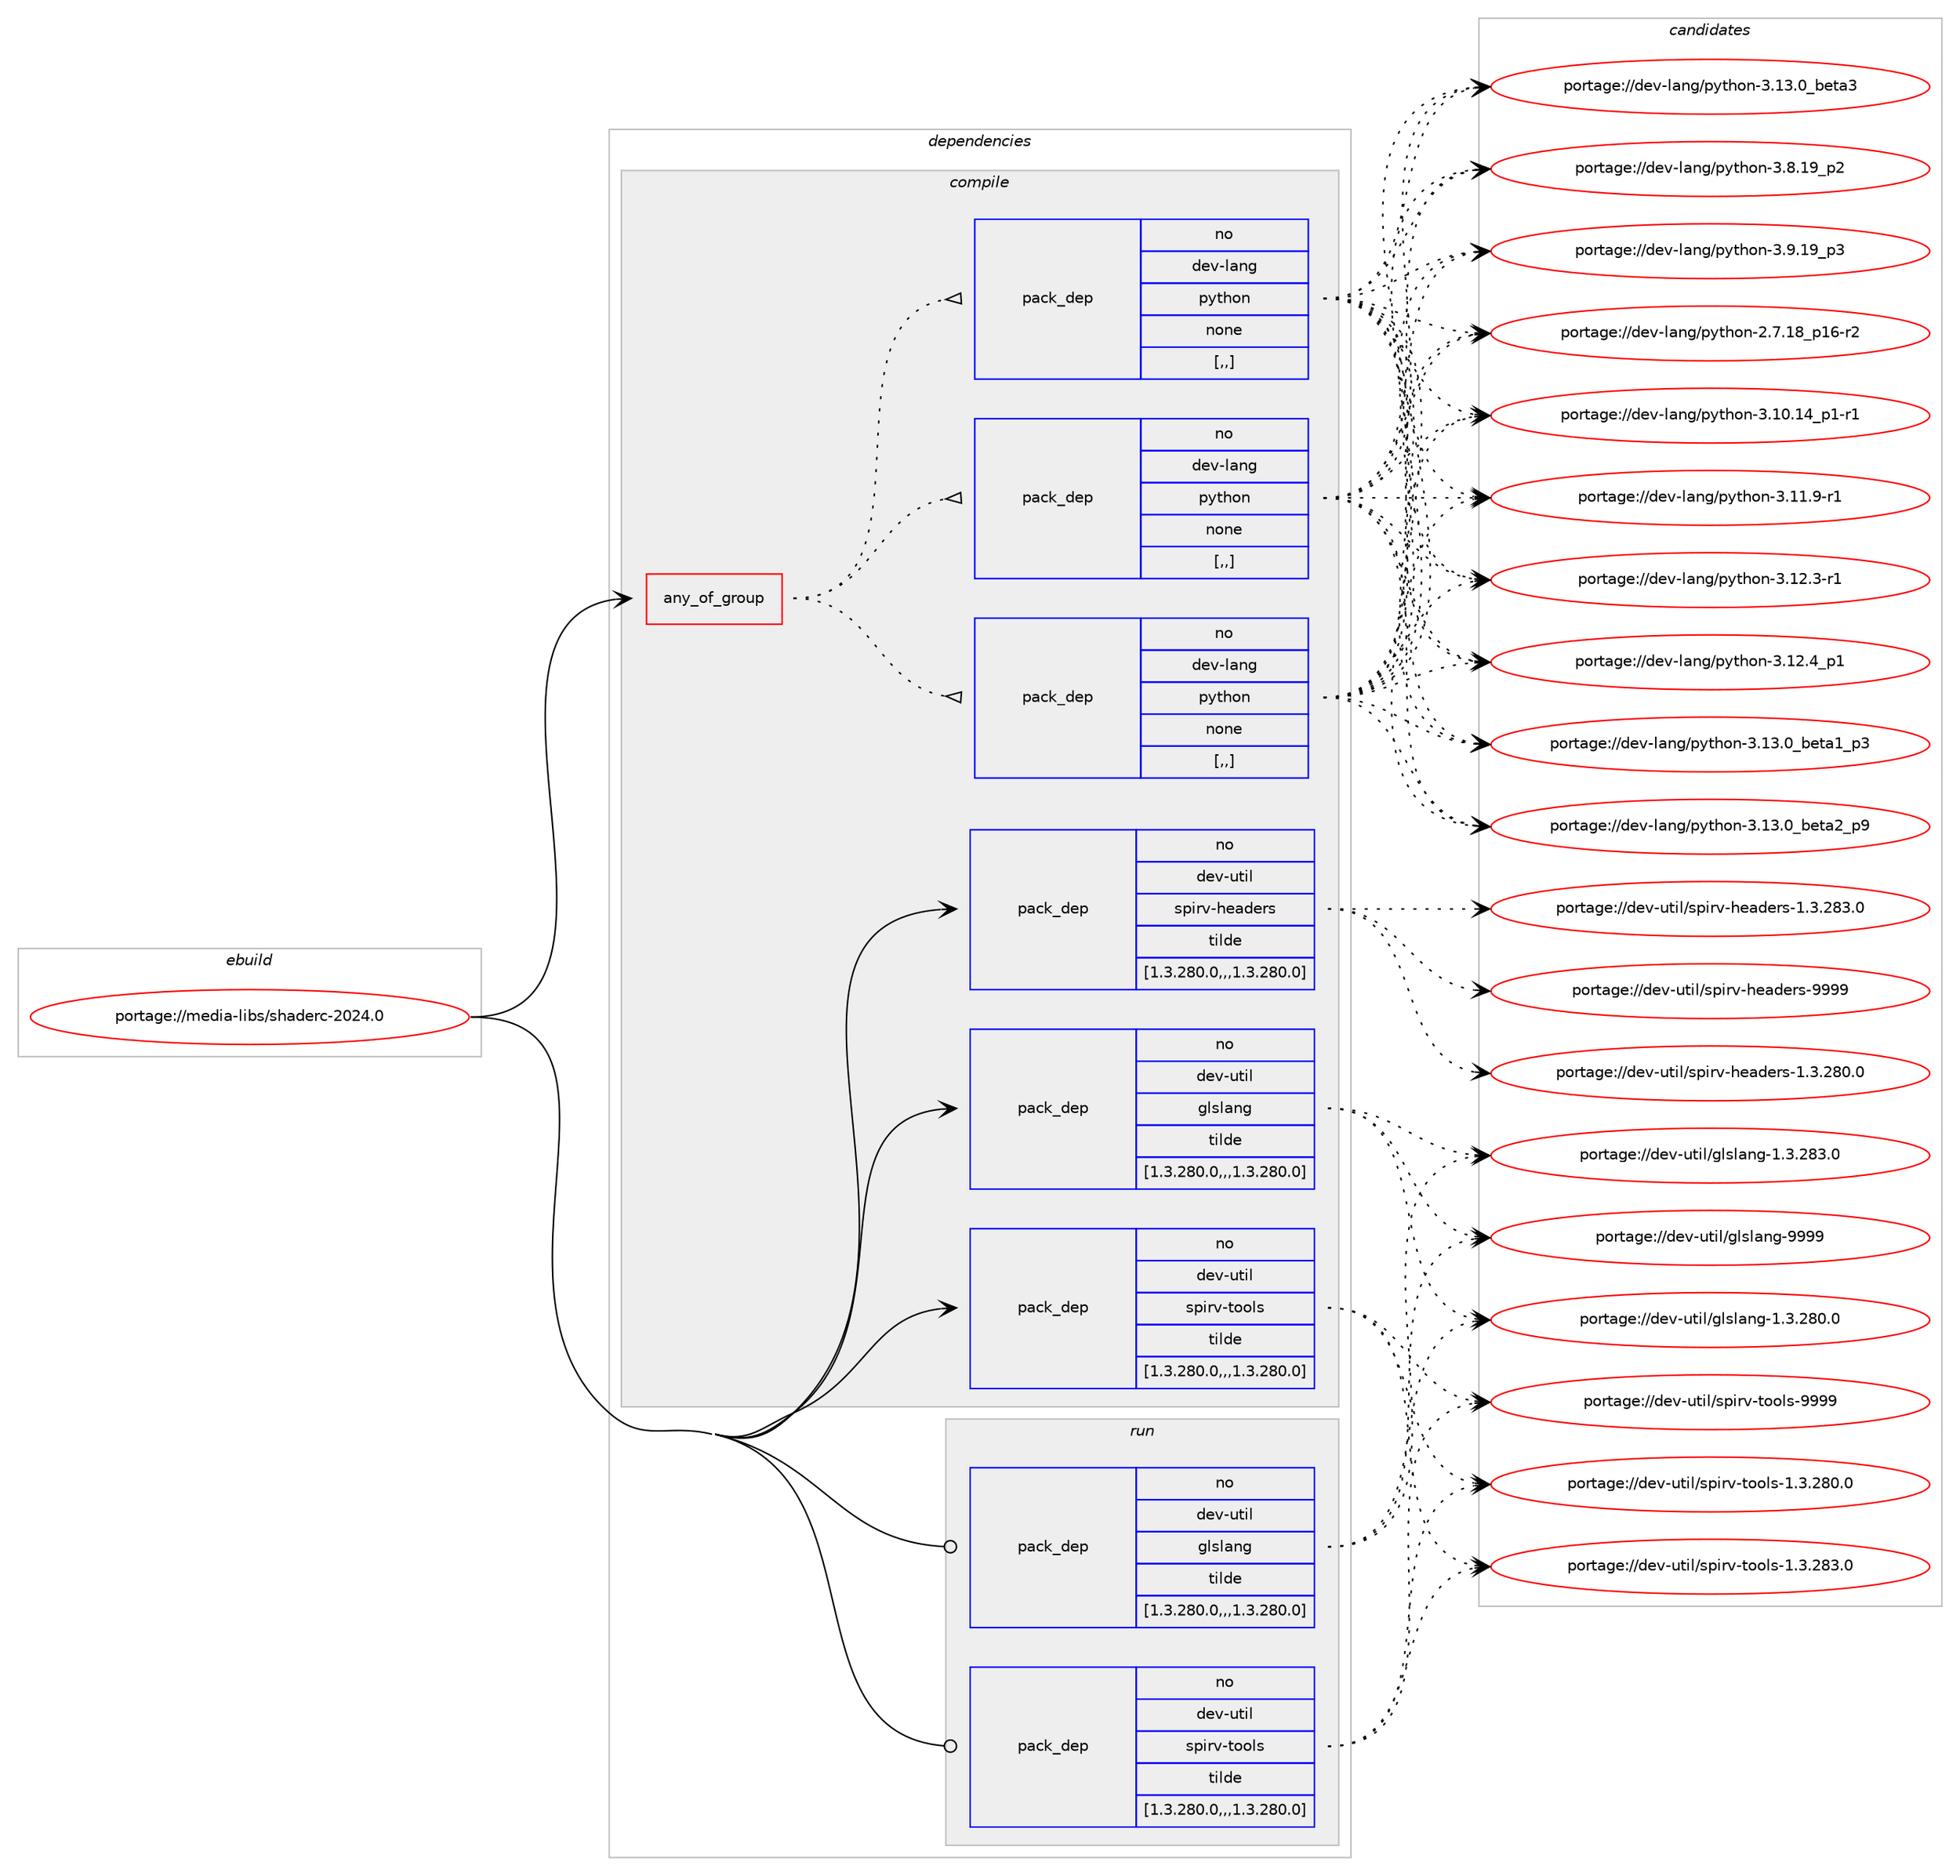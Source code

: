 digraph prolog {

# *************
# Graph options
# *************

newrank=true;
concentrate=true;
compound=true;
graph [rankdir=LR,fontname=Helvetica,fontsize=10,ranksep=1.5];#, ranksep=2.5, nodesep=0.2];
edge  [arrowhead=vee];
node  [fontname=Helvetica,fontsize=10];

# **********
# The ebuild
# **********

subgraph cluster_leftcol {
color=gray;
rank=same;
label=<<i>ebuild</i>>;
id [label="portage://media-libs/shaderc-2024.0", color=red, width=4, href="../media-libs/shaderc-2024.0.svg"];
}

# ****************
# The dependencies
# ****************

subgraph cluster_midcol {
color=gray;
label=<<i>dependencies</i>>;
subgraph cluster_compile {
fillcolor="#eeeeee";
style=filled;
label=<<i>compile</i>>;
subgraph any2171 {
dependency298871 [label=<<TABLE BORDER="0" CELLBORDER="1" CELLSPACING="0" CELLPADDING="4"><TR><TD CELLPADDING="10">any_of_group</TD></TR></TABLE>>, shape=none, color=red];subgraph pack220617 {
dependency298872 [label=<<TABLE BORDER="0" CELLBORDER="1" CELLSPACING="0" CELLPADDING="4" WIDTH="220"><TR><TD ROWSPAN="6" CELLPADDING="30">pack_dep</TD></TR><TR><TD WIDTH="110">no</TD></TR><TR><TD>dev-lang</TD></TR><TR><TD>python</TD></TR><TR><TD>none</TD></TR><TR><TD>[,,]</TD></TR></TABLE>>, shape=none, color=blue];
}
dependency298871:e -> dependency298872:w [weight=20,style="dotted",arrowhead="oinv"];
subgraph pack220618 {
dependency298873 [label=<<TABLE BORDER="0" CELLBORDER="1" CELLSPACING="0" CELLPADDING="4" WIDTH="220"><TR><TD ROWSPAN="6" CELLPADDING="30">pack_dep</TD></TR><TR><TD WIDTH="110">no</TD></TR><TR><TD>dev-lang</TD></TR><TR><TD>python</TD></TR><TR><TD>none</TD></TR><TR><TD>[,,]</TD></TR></TABLE>>, shape=none, color=blue];
}
dependency298871:e -> dependency298873:w [weight=20,style="dotted",arrowhead="oinv"];
subgraph pack220619 {
dependency298874 [label=<<TABLE BORDER="0" CELLBORDER="1" CELLSPACING="0" CELLPADDING="4" WIDTH="220"><TR><TD ROWSPAN="6" CELLPADDING="30">pack_dep</TD></TR><TR><TD WIDTH="110">no</TD></TR><TR><TD>dev-lang</TD></TR><TR><TD>python</TD></TR><TR><TD>none</TD></TR><TR><TD>[,,]</TD></TR></TABLE>>, shape=none, color=blue];
}
dependency298871:e -> dependency298874:w [weight=20,style="dotted",arrowhead="oinv"];
}
id:e -> dependency298871:w [weight=20,style="solid",arrowhead="vee"];
subgraph pack220620 {
dependency298875 [label=<<TABLE BORDER="0" CELLBORDER="1" CELLSPACING="0" CELLPADDING="4" WIDTH="220"><TR><TD ROWSPAN="6" CELLPADDING="30">pack_dep</TD></TR><TR><TD WIDTH="110">no</TD></TR><TR><TD>dev-util</TD></TR><TR><TD>glslang</TD></TR><TR><TD>tilde</TD></TR><TR><TD>[1.3.280.0,,,1.3.280.0]</TD></TR></TABLE>>, shape=none, color=blue];
}
id:e -> dependency298875:w [weight=20,style="solid",arrowhead="vee"];
subgraph pack220621 {
dependency298876 [label=<<TABLE BORDER="0" CELLBORDER="1" CELLSPACING="0" CELLPADDING="4" WIDTH="220"><TR><TD ROWSPAN="6" CELLPADDING="30">pack_dep</TD></TR><TR><TD WIDTH="110">no</TD></TR><TR><TD>dev-util</TD></TR><TR><TD>spirv-headers</TD></TR><TR><TD>tilde</TD></TR><TR><TD>[1.3.280.0,,,1.3.280.0]</TD></TR></TABLE>>, shape=none, color=blue];
}
id:e -> dependency298876:w [weight=20,style="solid",arrowhead="vee"];
subgraph pack220622 {
dependency298877 [label=<<TABLE BORDER="0" CELLBORDER="1" CELLSPACING="0" CELLPADDING="4" WIDTH="220"><TR><TD ROWSPAN="6" CELLPADDING="30">pack_dep</TD></TR><TR><TD WIDTH="110">no</TD></TR><TR><TD>dev-util</TD></TR><TR><TD>spirv-tools</TD></TR><TR><TD>tilde</TD></TR><TR><TD>[1.3.280.0,,,1.3.280.0]</TD></TR></TABLE>>, shape=none, color=blue];
}
id:e -> dependency298877:w [weight=20,style="solid",arrowhead="vee"];
}
subgraph cluster_compileandrun {
fillcolor="#eeeeee";
style=filled;
label=<<i>compile and run</i>>;
}
subgraph cluster_run {
fillcolor="#eeeeee";
style=filled;
label=<<i>run</i>>;
subgraph pack220623 {
dependency298878 [label=<<TABLE BORDER="0" CELLBORDER="1" CELLSPACING="0" CELLPADDING="4" WIDTH="220"><TR><TD ROWSPAN="6" CELLPADDING="30">pack_dep</TD></TR><TR><TD WIDTH="110">no</TD></TR><TR><TD>dev-util</TD></TR><TR><TD>glslang</TD></TR><TR><TD>tilde</TD></TR><TR><TD>[1.3.280.0,,,1.3.280.0]</TD></TR></TABLE>>, shape=none, color=blue];
}
id:e -> dependency298878:w [weight=20,style="solid",arrowhead="odot"];
subgraph pack220624 {
dependency298879 [label=<<TABLE BORDER="0" CELLBORDER="1" CELLSPACING="0" CELLPADDING="4" WIDTH="220"><TR><TD ROWSPAN="6" CELLPADDING="30">pack_dep</TD></TR><TR><TD WIDTH="110">no</TD></TR><TR><TD>dev-util</TD></TR><TR><TD>spirv-tools</TD></TR><TR><TD>tilde</TD></TR><TR><TD>[1.3.280.0,,,1.3.280.0]</TD></TR></TABLE>>, shape=none, color=blue];
}
id:e -> dependency298879:w [weight=20,style="solid",arrowhead="odot"];
}
}

# **************
# The candidates
# **************

subgraph cluster_choices {
rank=same;
color=gray;
label=<<i>candidates</i>>;

subgraph choice220617 {
color=black;
nodesep=1;
choice100101118451089711010347112121116104111110455046554649569511249544511450 [label="portage://dev-lang/python-2.7.18_p16-r2", color=red, width=4,href="../dev-lang/python-2.7.18_p16-r2.svg"];
choice100101118451089711010347112121116104111110455146494846495295112494511449 [label="portage://dev-lang/python-3.10.14_p1-r1", color=red, width=4,href="../dev-lang/python-3.10.14_p1-r1.svg"];
choice100101118451089711010347112121116104111110455146494946574511449 [label="portage://dev-lang/python-3.11.9-r1", color=red, width=4,href="../dev-lang/python-3.11.9-r1.svg"];
choice100101118451089711010347112121116104111110455146495046514511449 [label="portage://dev-lang/python-3.12.3-r1", color=red, width=4,href="../dev-lang/python-3.12.3-r1.svg"];
choice100101118451089711010347112121116104111110455146495046529511249 [label="portage://dev-lang/python-3.12.4_p1", color=red, width=4,href="../dev-lang/python-3.12.4_p1.svg"];
choice10010111845108971101034711212111610411111045514649514648959810111697499511251 [label="portage://dev-lang/python-3.13.0_beta1_p3", color=red, width=4,href="../dev-lang/python-3.13.0_beta1_p3.svg"];
choice10010111845108971101034711212111610411111045514649514648959810111697509511257 [label="portage://dev-lang/python-3.13.0_beta2_p9", color=red, width=4,href="../dev-lang/python-3.13.0_beta2_p9.svg"];
choice1001011184510897110103471121211161041111104551464951464895981011169751 [label="portage://dev-lang/python-3.13.0_beta3", color=red, width=4,href="../dev-lang/python-3.13.0_beta3.svg"];
choice100101118451089711010347112121116104111110455146564649579511250 [label="portage://dev-lang/python-3.8.19_p2", color=red, width=4,href="../dev-lang/python-3.8.19_p2.svg"];
choice100101118451089711010347112121116104111110455146574649579511251 [label="portage://dev-lang/python-3.9.19_p3", color=red, width=4,href="../dev-lang/python-3.9.19_p3.svg"];
dependency298872:e -> choice100101118451089711010347112121116104111110455046554649569511249544511450:w [style=dotted,weight="100"];
dependency298872:e -> choice100101118451089711010347112121116104111110455146494846495295112494511449:w [style=dotted,weight="100"];
dependency298872:e -> choice100101118451089711010347112121116104111110455146494946574511449:w [style=dotted,weight="100"];
dependency298872:e -> choice100101118451089711010347112121116104111110455146495046514511449:w [style=dotted,weight="100"];
dependency298872:e -> choice100101118451089711010347112121116104111110455146495046529511249:w [style=dotted,weight="100"];
dependency298872:e -> choice10010111845108971101034711212111610411111045514649514648959810111697499511251:w [style=dotted,weight="100"];
dependency298872:e -> choice10010111845108971101034711212111610411111045514649514648959810111697509511257:w [style=dotted,weight="100"];
dependency298872:e -> choice1001011184510897110103471121211161041111104551464951464895981011169751:w [style=dotted,weight="100"];
dependency298872:e -> choice100101118451089711010347112121116104111110455146564649579511250:w [style=dotted,weight="100"];
dependency298872:e -> choice100101118451089711010347112121116104111110455146574649579511251:w [style=dotted,weight="100"];
}
subgraph choice220618 {
color=black;
nodesep=1;
choice100101118451089711010347112121116104111110455046554649569511249544511450 [label="portage://dev-lang/python-2.7.18_p16-r2", color=red, width=4,href="../dev-lang/python-2.7.18_p16-r2.svg"];
choice100101118451089711010347112121116104111110455146494846495295112494511449 [label="portage://dev-lang/python-3.10.14_p1-r1", color=red, width=4,href="../dev-lang/python-3.10.14_p1-r1.svg"];
choice100101118451089711010347112121116104111110455146494946574511449 [label="portage://dev-lang/python-3.11.9-r1", color=red, width=4,href="../dev-lang/python-3.11.9-r1.svg"];
choice100101118451089711010347112121116104111110455146495046514511449 [label="portage://dev-lang/python-3.12.3-r1", color=red, width=4,href="../dev-lang/python-3.12.3-r1.svg"];
choice100101118451089711010347112121116104111110455146495046529511249 [label="portage://dev-lang/python-3.12.4_p1", color=red, width=4,href="../dev-lang/python-3.12.4_p1.svg"];
choice10010111845108971101034711212111610411111045514649514648959810111697499511251 [label="portage://dev-lang/python-3.13.0_beta1_p3", color=red, width=4,href="../dev-lang/python-3.13.0_beta1_p3.svg"];
choice10010111845108971101034711212111610411111045514649514648959810111697509511257 [label="portage://dev-lang/python-3.13.0_beta2_p9", color=red, width=4,href="../dev-lang/python-3.13.0_beta2_p9.svg"];
choice1001011184510897110103471121211161041111104551464951464895981011169751 [label="portage://dev-lang/python-3.13.0_beta3", color=red, width=4,href="../dev-lang/python-3.13.0_beta3.svg"];
choice100101118451089711010347112121116104111110455146564649579511250 [label="portage://dev-lang/python-3.8.19_p2", color=red, width=4,href="../dev-lang/python-3.8.19_p2.svg"];
choice100101118451089711010347112121116104111110455146574649579511251 [label="portage://dev-lang/python-3.9.19_p3", color=red, width=4,href="../dev-lang/python-3.9.19_p3.svg"];
dependency298873:e -> choice100101118451089711010347112121116104111110455046554649569511249544511450:w [style=dotted,weight="100"];
dependency298873:e -> choice100101118451089711010347112121116104111110455146494846495295112494511449:w [style=dotted,weight="100"];
dependency298873:e -> choice100101118451089711010347112121116104111110455146494946574511449:w [style=dotted,weight="100"];
dependency298873:e -> choice100101118451089711010347112121116104111110455146495046514511449:w [style=dotted,weight="100"];
dependency298873:e -> choice100101118451089711010347112121116104111110455146495046529511249:w [style=dotted,weight="100"];
dependency298873:e -> choice10010111845108971101034711212111610411111045514649514648959810111697499511251:w [style=dotted,weight="100"];
dependency298873:e -> choice10010111845108971101034711212111610411111045514649514648959810111697509511257:w [style=dotted,weight="100"];
dependency298873:e -> choice1001011184510897110103471121211161041111104551464951464895981011169751:w [style=dotted,weight="100"];
dependency298873:e -> choice100101118451089711010347112121116104111110455146564649579511250:w [style=dotted,weight="100"];
dependency298873:e -> choice100101118451089711010347112121116104111110455146574649579511251:w [style=dotted,weight="100"];
}
subgraph choice220619 {
color=black;
nodesep=1;
choice100101118451089711010347112121116104111110455046554649569511249544511450 [label="portage://dev-lang/python-2.7.18_p16-r2", color=red, width=4,href="../dev-lang/python-2.7.18_p16-r2.svg"];
choice100101118451089711010347112121116104111110455146494846495295112494511449 [label="portage://dev-lang/python-3.10.14_p1-r1", color=red, width=4,href="../dev-lang/python-3.10.14_p1-r1.svg"];
choice100101118451089711010347112121116104111110455146494946574511449 [label="portage://dev-lang/python-3.11.9-r1", color=red, width=4,href="../dev-lang/python-3.11.9-r1.svg"];
choice100101118451089711010347112121116104111110455146495046514511449 [label="portage://dev-lang/python-3.12.3-r1", color=red, width=4,href="../dev-lang/python-3.12.3-r1.svg"];
choice100101118451089711010347112121116104111110455146495046529511249 [label="portage://dev-lang/python-3.12.4_p1", color=red, width=4,href="../dev-lang/python-3.12.4_p1.svg"];
choice10010111845108971101034711212111610411111045514649514648959810111697499511251 [label="portage://dev-lang/python-3.13.0_beta1_p3", color=red, width=4,href="../dev-lang/python-3.13.0_beta1_p3.svg"];
choice10010111845108971101034711212111610411111045514649514648959810111697509511257 [label="portage://dev-lang/python-3.13.0_beta2_p9", color=red, width=4,href="../dev-lang/python-3.13.0_beta2_p9.svg"];
choice1001011184510897110103471121211161041111104551464951464895981011169751 [label="portage://dev-lang/python-3.13.0_beta3", color=red, width=4,href="../dev-lang/python-3.13.0_beta3.svg"];
choice100101118451089711010347112121116104111110455146564649579511250 [label="portage://dev-lang/python-3.8.19_p2", color=red, width=4,href="../dev-lang/python-3.8.19_p2.svg"];
choice100101118451089711010347112121116104111110455146574649579511251 [label="portage://dev-lang/python-3.9.19_p3", color=red, width=4,href="../dev-lang/python-3.9.19_p3.svg"];
dependency298874:e -> choice100101118451089711010347112121116104111110455046554649569511249544511450:w [style=dotted,weight="100"];
dependency298874:e -> choice100101118451089711010347112121116104111110455146494846495295112494511449:w [style=dotted,weight="100"];
dependency298874:e -> choice100101118451089711010347112121116104111110455146494946574511449:w [style=dotted,weight="100"];
dependency298874:e -> choice100101118451089711010347112121116104111110455146495046514511449:w [style=dotted,weight="100"];
dependency298874:e -> choice100101118451089711010347112121116104111110455146495046529511249:w [style=dotted,weight="100"];
dependency298874:e -> choice10010111845108971101034711212111610411111045514649514648959810111697499511251:w [style=dotted,weight="100"];
dependency298874:e -> choice10010111845108971101034711212111610411111045514649514648959810111697509511257:w [style=dotted,weight="100"];
dependency298874:e -> choice1001011184510897110103471121211161041111104551464951464895981011169751:w [style=dotted,weight="100"];
dependency298874:e -> choice100101118451089711010347112121116104111110455146564649579511250:w [style=dotted,weight="100"];
dependency298874:e -> choice100101118451089711010347112121116104111110455146574649579511251:w [style=dotted,weight="100"];
}
subgraph choice220620 {
color=black;
nodesep=1;
choice10010111845117116105108471031081151089711010345494651465056484648 [label="portage://dev-util/glslang-1.3.280.0", color=red, width=4,href="../dev-util/glslang-1.3.280.0.svg"];
choice10010111845117116105108471031081151089711010345494651465056514648 [label="portage://dev-util/glslang-1.3.283.0", color=red, width=4,href="../dev-util/glslang-1.3.283.0.svg"];
choice1001011184511711610510847103108115108971101034557575757 [label="portage://dev-util/glslang-9999", color=red, width=4,href="../dev-util/glslang-9999.svg"];
dependency298875:e -> choice10010111845117116105108471031081151089711010345494651465056484648:w [style=dotted,weight="100"];
dependency298875:e -> choice10010111845117116105108471031081151089711010345494651465056514648:w [style=dotted,weight="100"];
dependency298875:e -> choice1001011184511711610510847103108115108971101034557575757:w [style=dotted,weight="100"];
}
subgraph choice220621 {
color=black;
nodesep=1;
choice1001011184511711610510847115112105114118451041019710010111411545494651465056484648 [label="portage://dev-util/spirv-headers-1.3.280.0", color=red, width=4,href="../dev-util/spirv-headers-1.3.280.0.svg"];
choice1001011184511711610510847115112105114118451041019710010111411545494651465056514648 [label="portage://dev-util/spirv-headers-1.3.283.0", color=red, width=4,href="../dev-util/spirv-headers-1.3.283.0.svg"];
choice100101118451171161051084711511210511411845104101971001011141154557575757 [label="portage://dev-util/spirv-headers-9999", color=red, width=4,href="../dev-util/spirv-headers-9999.svg"];
dependency298876:e -> choice1001011184511711610510847115112105114118451041019710010111411545494651465056484648:w [style=dotted,weight="100"];
dependency298876:e -> choice1001011184511711610510847115112105114118451041019710010111411545494651465056514648:w [style=dotted,weight="100"];
dependency298876:e -> choice100101118451171161051084711511210511411845104101971001011141154557575757:w [style=dotted,weight="100"];
}
subgraph choice220622 {
color=black;
nodesep=1;
choice10010111845117116105108471151121051141184511611111110811545494651465056484648 [label="portage://dev-util/spirv-tools-1.3.280.0", color=red, width=4,href="../dev-util/spirv-tools-1.3.280.0.svg"];
choice10010111845117116105108471151121051141184511611111110811545494651465056514648 [label="portage://dev-util/spirv-tools-1.3.283.0", color=red, width=4,href="../dev-util/spirv-tools-1.3.283.0.svg"];
choice1001011184511711610510847115112105114118451161111111081154557575757 [label="portage://dev-util/spirv-tools-9999", color=red, width=4,href="../dev-util/spirv-tools-9999.svg"];
dependency298877:e -> choice10010111845117116105108471151121051141184511611111110811545494651465056484648:w [style=dotted,weight="100"];
dependency298877:e -> choice10010111845117116105108471151121051141184511611111110811545494651465056514648:w [style=dotted,weight="100"];
dependency298877:e -> choice1001011184511711610510847115112105114118451161111111081154557575757:w [style=dotted,weight="100"];
}
subgraph choice220623 {
color=black;
nodesep=1;
choice10010111845117116105108471031081151089711010345494651465056484648 [label="portage://dev-util/glslang-1.3.280.0", color=red, width=4,href="../dev-util/glslang-1.3.280.0.svg"];
choice10010111845117116105108471031081151089711010345494651465056514648 [label="portage://dev-util/glslang-1.3.283.0", color=red, width=4,href="../dev-util/glslang-1.3.283.0.svg"];
choice1001011184511711610510847103108115108971101034557575757 [label="portage://dev-util/glslang-9999", color=red, width=4,href="../dev-util/glslang-9999.svg"];
dependency298878:e -> choice10010111845117116105108471031081151089711010345494651465056484648:w [style=dotted,weight="100"];
dependency298878:e -> choice10010111845117116105108471031081151089711010345494651465056514648:w [style=dotted,weight="100"];
dependency298878:e -> choice1001011184511711610510847103108115108971101034557575757:w [style=dotted,weight="100"];
}
subgraph choice220624 {
color=black;
nodesep=1;
choice10010111845117116105108471151121051141184511611111110811545494651465056484648 [label="portage://dev-util/spirv-tools-1.3.280.0", color=red, width=4,href="../dev-util/spirv-tools-1.3.280.0.svg"];
choice10010111845117116105108471151121051141184511611111110811545494651465056514648 [label="portage://dev-util/spirv-tools-1.3.283.0", color=red, width=4,href="../dev-util/spirv-tools-1.3.283.0.svg"];
choice1001011184511711610510847115112105114118451161111111081154557575757 [label="portage://dev-util/spirv-tools-9999", color=red, width=4,href="../dev-util/spirv-tools-9999.svg"];
dependency298879:e -> choice10010111845117116105108471151121051141184511611111110811545494651465056484648:w [style=dotted,weight="100"];
dependency298879:e -> choice10010111845117116105108471151121051141184511611111110811545494651465056514648:w [style=dotted,weight="100"];
dependency298879:e -> choice1001011184511711610510847115112105114118451161111111081154557575757:w [style=dotted,weight="100"];
}
}

}
